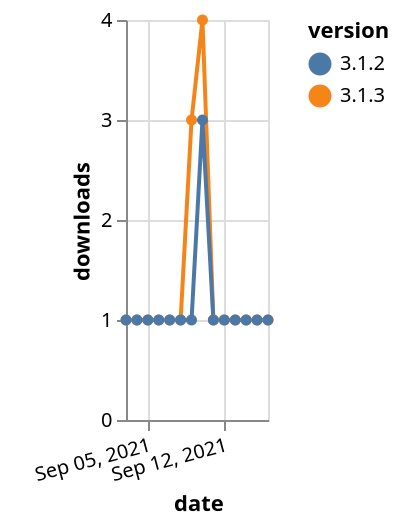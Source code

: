 {"$schema": "https://vega.github.io/schema/vega-lite/v5.json", "description": "A simple bar chart with embedded data.", "data": {"values": [{"date": "2021-09-03", "total": 204, "delta": 1, "version": "3.1.3"}, {"date": "2021-09-04", "total": 205, "delta": 1, "version": "3.1.3"}, {"date": "2021-09-05", "total": 206, "delta": 1, "version": "3.1.3"}, {"date": "2021-09-06", "total": 207, "delta": 1, "version": "3.1.3"}, {"date": "2021-09-07", "total": 208, "delta": 1, "version": "3.1.3"}, {"date": "2021-09-08", "total": 209, "delta": 1, "version": "3.1.3"}, {"date": "2021-09-09", "total": 212, "delta": 3, "version": "3.1.3"}, {"date": "2021-09-10", "total": 216, "delta": 4, "version": "3.1.3"}, {"date": "2021-09-11", "total": 217, "delta": 1, "version": "3.1.3"}, {"date": "2021-09-12", "total": 218, "delta": 1, "version": "3.1.3"}, {"date": "2021-09-13", "total": 219, "delta": 1, "version": "3.1.3"}, {"date": "2021-09-14", "total": 220, "delta": 1, "version": "3.1.3"}, {"date": "2021-09-15", "total": 221, "delta": 1, "version": "3.1.3"}, {"date": "2021-09-16", "total": 222, "delta": 1, "version": "3.1.3"}, {"date": "2021-09-03", "total": 386, "delta": 1, "version": "3.1.2"}, {"date": "2021-09-04", "total": 387, "delta": 1, "version": "3.1.2"}, {"date": "2021-09-05", "total": 388, "delta": 1, "version": "3.1.2"}, {"date": "2021-09-06", "total": 389, "delta": 1, "version": "3.1.2"}, {"date": "2021-09-07", "total": 390, "delta": 1, "version": "3.1.2"}, {"date": "2021-09-08", "total": 391, "delta": 1, "version": "3.1.2"}, {"date": "2021-09-09", "total": 392, "delta": 1, "version": "3.1.2"}, {"date": "2021-09-10", "total": 395, "delta": 3, "version": "3.1.2"}, {"date": "2021-09-11", "total": 396, "delta": 1, "version": "3.1.2"}, {"date": "2021-09-12", "total": 397, "delta": 1, "version": "3.1.2"}, {"date": "2021-09-13", "total": 398, "delta": 1, "version": "3.1.2"}, {"date": "2021-09-14", "total": 399, "delta": 1, "version": "3.1.2"}, {"date": "2021-09-15", "total": 400, "delta": 1, "version": "3.1.2"}, {"date": "2021-09-16", "total": 401, "delta": 1, "version": "3.1.2"}]}, "width": "container", "mark": {"type": "line", "point": {"filled": true}}, "encoding": {"x": {"field": "date", "type": "temporal", "timeUnit": "yearmonthdate", "title": "date", "axis": {"labelAngle": -15}}, "y": {"field": "delta", "type": "quantitative", "title": "downloads"}, "color": {"field": "version", "type": "nominal"}, "tooltip": {"field": "delta"}}}